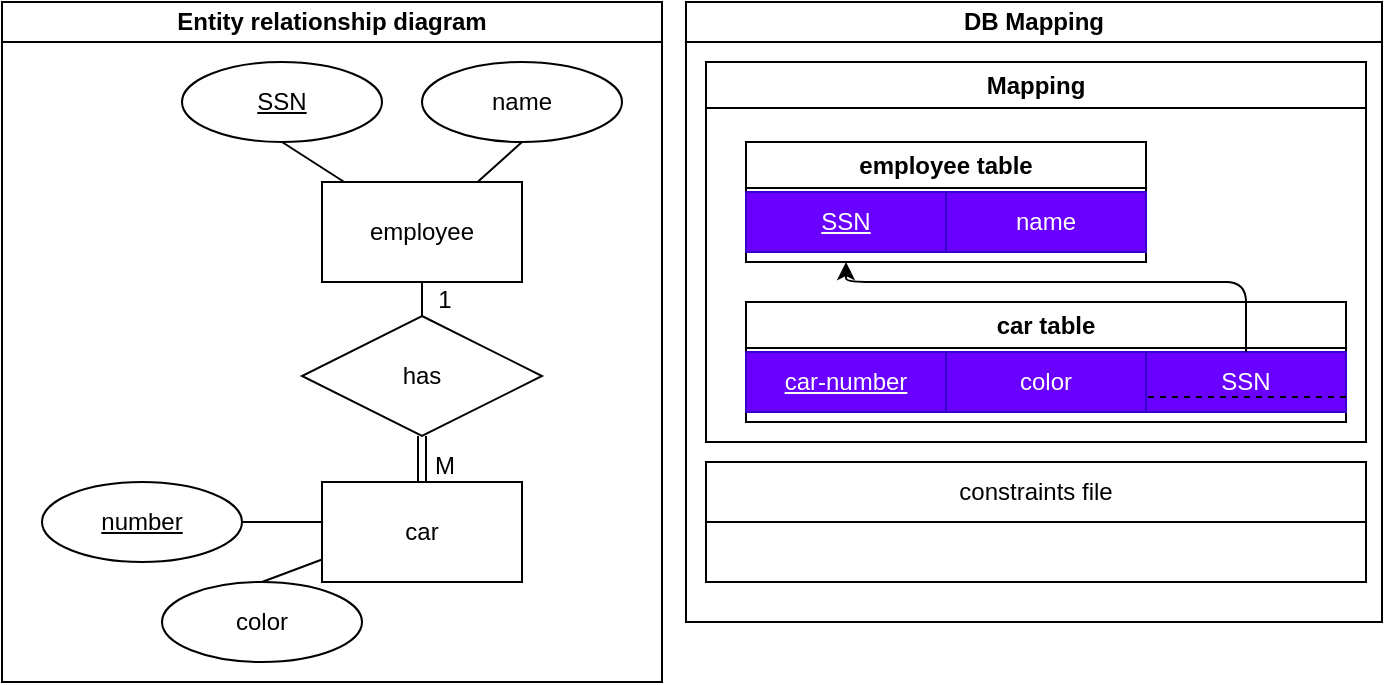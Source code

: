 <mxfile>
    <diagram id="R3N_D--5qBi451Lv7yX1" name="Page-1">
        <mxGraphModel dx="749" dy="563" grid="1" gridSize="10" guides="1" tooltips="1" connect="1" arrows="1" fold="1" page="1" pageScale="1" pageWidth="850" pageHeight="1100" math="0" shadow="0">
            <root>
                <mxCell id="0"/>
                <mxCell id="1" parent="0"/>
                <mxCell id="2" value="Entity relationship diagram" style="swimlane;whiteSpace=wrap;html=1;startSize=20;" parent="1" vertex="1">
                    <mxGeometry x="10" y="70" width="330" height="340" as="geometry"/>
                </mxCell>
                <mxCell id="5" style="edgeStyle=none;html=1;entryX=0.5;entryY=1;entryDx=0;entryDy=0;endArrow=none;endFill=0;" parent="2" source="3" target="4" edge="1">
                    <mxGeometry relative="1" as="geometry"/>
                </mxCell>
                <mxCell id="7" style="edgeStyle=none;html=1;entryX=0.5;entryY=1;entryDx=0;entryDy=0;endArrow=none;endFill=0;" parent="2" source="3" target="6" edge="1">
                    <mxGeometry relative="1" as="geometry"/>
                </mxCell>
                <mxCell id="112" style="edgeStyle=none;html=1;entryX=0.5;entryY=0;entryDx=0;entryDy=0;endArrow=none;endFill=0;" parent="2" source="3" edge="1">
                    <mxGeometry relative="1" as="geometry">
                        <mxPoint x="210" y="160" as="targetPoint"/>
                    </mxGeometry>
                </mxCell>
                <mxCell id="3" value="employee" style="html=1;dashed=0;whiteSpace=wrap;" parent="2" vertex="1">
                    <mxGeometry x="160" y="90" width="100" height="50" as="geometry"/>
                </mxCell>
                <mxCell id="4" value="&lt;u&gt;SSN&lt;/u&gt;" style="ellipse;whiteSpace=wrap;html=1;align=center;" parent="2" vertex="1">
                    <mxGeometry x="90" y="30" width="100" height="40" as="geometry"/>
                </mxCell>
                <mxCell id="6" value="name" style="ellipse;whiteSpace=wrap;html=1;align=center;" parent="2" vertex="1">
                    <mxGeometry x="210" y="30" width="100" height="40" as="geometry"/>
                </mxCell>
                <mxCell id="18" style="edgeStyle=none;html=1;entryX=0.5;entryY=0;entryDx=0;entryDy=0;" parent="2" edge="1">
                    <mxGeometry relative="1" as="geometry">
                        <mxPoint x="81.43" y="268.57" as="sourcePoint"/>
                    </mxGeometry>
                </mxCell>
                <mxCell id="19" style="edgeStyle=none;html=1;entryX=0.5;entryY=0;entryDx=0;entryDy=0;" parent="2" edge="1">
                    <mxGeometry relative="1" as="geometry">
                        <mxPoint x="128.673" y="266.385" as="sourcePoint"/>
                    </mxGeometry>
                </mxCell>
                <mxCell id="114" style="edgeStyle=none;html=1;entryX=0.5;entryY=0;entryDx=0;entryDy=0;endArrow=none;endFill=0;exitX=0.5;exitY=1;exitDx=0;exitDy=0;shape=link;" parent="2" source="129" edge="1">
                    <mxGeometry relative="1" as="geometry">
                        <mxPoint x="210" y="240" as="targetPoint"/>
                        <mxPoint x="210" y="220" as="sourcePoint"/>
                    </mxGeometry>
                </mxCell>
                <mxCell id="116" style="edgeStyle=none;html=1;entryX=1;entryY=0.5;entryDx=0;entryDy=0;endArrow=none;endFill=0;" parent="2" target="115" edge="1">
                    <mxGeometry relative="1" as="geometry">
                        <mxPoint x="160" y="260" as="sourcePoint"/>
                    </mxGeometry>
                </mxCell>
                <mxCell id="118" style="edgeStyle=none;html=1;entryX=0.5;entryY=0;entryDx=0;entryDy=0;endArrow=none;endFill=0;" parent="2" target="117" edge="1">
                    <mxGeometry relative="1" as="geometry">
                        <mxPoint x="160" y="278.75" as="sourcePoint"/>
                    </mxGeometry>
                </mxCell>
                <mxCell id="115" value="&lt;u&gt;number&lt;/u&gt;" style="ellipse;whiteSpace=wrap;html=1;align=center;" parent="2" vertex="1">
                    <mxGeometry x="20" y="240" width="100" height="40" as="geometry"/>
                </mxCell>
                <mxCell id="117" value="color" style="ellipse;whiteSpace=wrap;html=1;align=center;" parent="2" vertex="1">
                    <mxGeometry x="80" y="290" width="100" height="40" as="geometry"/>
                </mxCell>
                <mxCell id="124" value="M" style="text;html=1;align=center;verticalAlign=middle;resizable=0;points=[];autosize=1;strokeColor=none;fillColor=none;" parent="2" vertex="1">
                    <mxGeometry x="206" y="217" width="30" height="30" as="geometry"/>
                </mxCell>
                <mxCell id="126" value="car" style="html=1;dashed=0;whiteSpace=wrap;" parent="2" vertex="1">
                    <mxGeometry x="160" y="240" width="100" height="50" as="geometry"/>
                </mxCell>
                <mxCell id="125" value="1" style="text;html=1;align=center;verticalAlign=middle;resizable=0;points=[];autosize=1;strokeColor=none;fillColor=none;" parent="2" vertex="1">
                    <mxGeometry x="206" y="134" width="30" height="30" as="geometry"/>
                </mxCell>
                <mxCell id="129" value="has" style="shape=rhombus;perimeter=rhombusPerimeter;whiteSpace=wrap;html=1;align=center;" parent="2" vertex="1">
                    <mxGeometry x="150" y="157" width="120" height="60" as="geometry"/>
                </mxCell>
                <mxCell id="22" value="DB Mapping" style="swimlane;whiteSpace=wrap;html=1;startSize=20;" parent="1" vertex="1">
                    <mxGeometry x="352" y="70" width="348" height="310" as="geometry"/>
                </mxCell>
                <mxCell id="28" style="edgeStyle=none;html=1;entryX=1;entryY=0.5;entryDx=0;entryDy=0;" parent="22" edge="1">
                    <mxGeometry relative="1" as="geometry">
                        <mxPoint x="100" y="200" as="targetPoint"/>
                    </mxGeometry>
                </mxCell>
                <mxCell id="34" style="edgeStyle=none;html=1;entryX=0.5;entryY=0;entryDx=0;entryDy=0;" parent="22" edge="1">
                    <mxGeometry relative="1" as="geometry">
                        <mxPoint x="60" y="290" as="targetPoint"/>
                    </mxGeometry>
                </mxCell>
                <mxCell id="35" style="edgeStyle=none;html=1;entryX=0.5;entryY=0;entryDx=0;entryDy=0;" parent="22" edge="1">
                    <mxGeometry relative="1" as="geometry">
                        <mxPoint x="170" y="290" as="targetPoint"/>
                    </mxGeometry>
                </mxCell>
                <mxCell id="38" style="edgeStyle=none;html=1;entryX=0.764;entryY=0.12;entryDx=0;entryDy=0;entryPerimeter=0;" parent="22" edge="1">
                    <mxGeometry relative="1" as="geometry">
                        <mxPoint x="126.4" y="234.8" as="targetPoint"/>
                    </mxGeometry>
                </mxCell>
                <mxCell id="53" value="Mapping" style="swimlane;whiteSpace=wrap;html=1;" parent="22" vertex="1">
                    <mxGeometry x="10" y="30" width="330" height="190" as="geometry"/>
                </mxCell>
                <mxCell id="88" value="employee table" style="swimlane;whiteSpace=wrap;html=1;" parent="53" vertex="1">
                    <mxGeometry x="20" y="40" width="200" height="60" as="geometry"/>
                </mxCell>
                <mxCell id="89" value="SSN" style="rounded=0;whiteSpace=wrap;html=1;fillColor=#6a00ff;fontColor=#ffffff;strokeColor=#3700CC;fontStyle=4" parent="88" vertex="1">
                    <mxGeometry y="25" width="100" height="30" as="geometry"/>
                </mxCell>
                <mxCell id="127" value="name" style="rounded=0;whiteSpace=wrap;html=1;fillColor=#6a00ff;fontColor=#ffffff;strokeColor=#3700CC;" parent="88" vertex="1">
                    <mxGeometry x="100" y="25" width="100" height="30" as="geometry"/>
                </mxCell>
                <mxCell id="130" value="car table" style="swimlane;whiteSpace=wrap;html=1;" parent="53" vertex="1">
                    <mxGeometry x="20" y="120" width="300" height="60" as="geometry"/>
                </mxCell>
                <mxCell id="131" value="car-number" style="rounded=0;whiteSpace=wrap;html=1;fillColor=#6a00ff;fontColor=#ffffff;strokeColor=#3700CC;fontStyle=4" parent="130" vertex="1">
                    <mxGeometry y="25" width="100" height="30" as="geometry"/>
                </mxCell>
                <mxCell id="134" value="color" style="rounded=0;whiteSpace=wrap;html=1;fillColor=#6a00ff;fontColor=#ffffff;strokeColor=#3700CC;" parent="130" vertex="1">
                    <mxGeometry x="100" y="25" width="100" height="30" as="geometry"/>
                </mxCell>
                <mxCell id="142" value="SSN" style="rounded=0;whiteSpace=wrap;html=1;fillColor=#6a00ff;fontColor=#ffffff;strokeColor=#3700CC;fontStyle=0" parent="130" vertex="1">
                    <mxGeometry x="200" y="25" width="100" height="30" as="geometry"/>
                </mxCell>
                <mxCell id="144" style="edgeStyle=none;html=1;exitX=1;exitY=0.75;exitDx=0;exitDy=0;entryX=0;entryY=0.75;entryDx=0;entryDy=0;endArrow=none;endFill=0;dashed=1;" edge="1" parent="130" source="142" target="142">
                    <mxGeometry relative="1" as="geometry"/>
                </mxCell>
                <mxCell id="143" style="edgeStyle=orthogonalEdgeStyle;html=1;entryX=0.25;entryY=1;entryDx=0;entryDy=0;" parent="53" source="142" target="88" edge="1">
                    <mxGeometry relative="1" as="geometry">
                        <Array as="points">
                            <mxPoint x="270" y="110"/>
                            <mxPoint x="70" y="110"/>
                        </Array>
                    </mxGeometry>
                </mxCell>
                <mxCell id="54" value="constraints file" style="swimlane;fontStyle=0;childLayout=stackLayout;horizontal=1;startSize=30;horizontalStack=0;resizeParent=1;resizeParentMax=0;resizeLast=0;collapsible=1;marginBottom=0;whiteSpace=wrap;html=1;" parent="22" vertex="1">
                    <mxGeometry x="10" y="230" width="330" height="60" as="geometry"/>
                </mxCell>
            </root>
        </mxGraphModel>
    </diagram>
</mxfile>